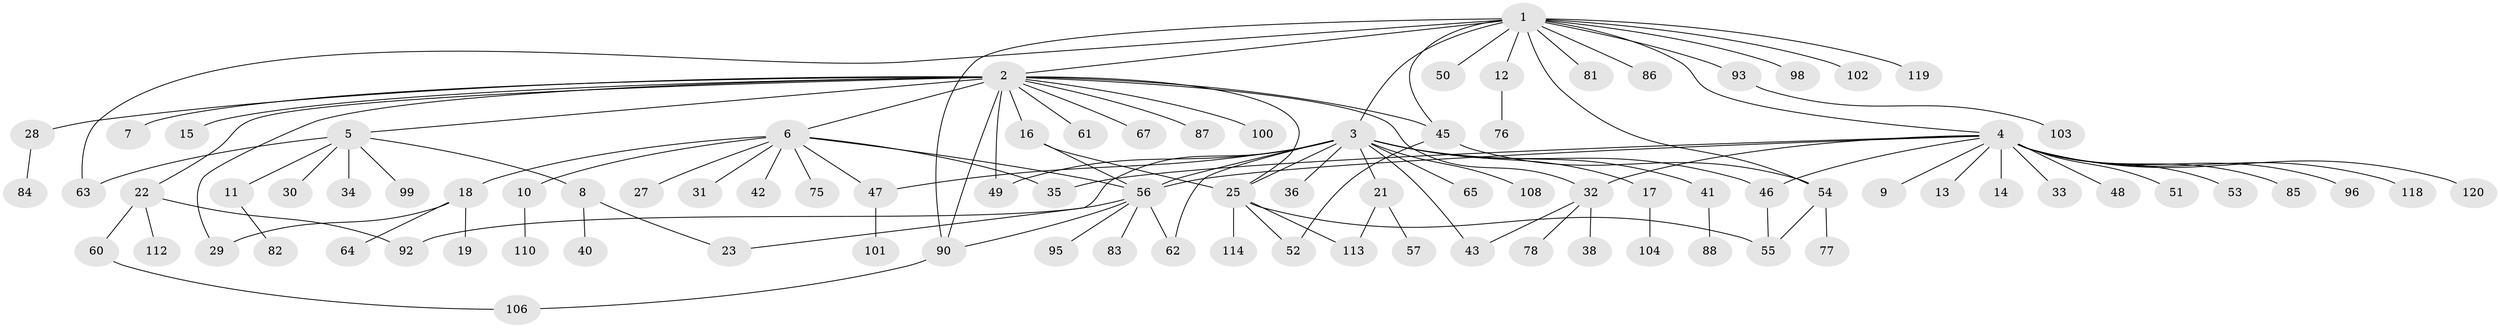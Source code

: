 // original degree distribution, {17: 0.008333333333333333, 19: 0.008333333333333333, 13: 0.008333333333333333, 15: 0.008333333333333333, 8: 0.008333333333333333, 11: 0.008333333333333333, 1: 0.575, 3: 0.08333333333333333, 2: 0.18333333333333332, 4: 0.06666666666666667, 5: 0.025, 7: 0.008333333333333333, 10: 0.008333333333333333}
// Generated by graph-tools (version 1.1) at 2025/41/03/06/25 10:41:49]
// undirected, 91 vertices, 115 edges
graph export_dot {
graph [start="1"]
  node [color=gray90,style=filled];
  1 [super="+44"];
  2 [super="+26"];
  3 [super="+24"];
  4 [super="+37"];
  5 [super="+20"];
  6 [super="+58"];
  7;
  8;
  9;
  10;
  11 [super="+71"];
  12 [super="+68"];
  13;
  14;
  15;
  16;
  17;
  18 [super="+69"];
  19;
  21 [super="+59"];
  22 [super="+94"];
  23;
  25 [super="+80"];
  27;
  28;
  29;
  30 [super="+89"];
  31 [super="+109"];
  32 [super="+111"];
  33;
  34;
  35 [super="+39"];
  36;
  38;
  40;
  41 [super="+73"];
  42;
  43;
  45 [super="+116"];
  46 [super="+79"];
  47 [super="+91"];
  48;
  49;
  50;
  51;
  52 [super="+97"];
  53 [super="+105"];
  54 [super="+66"];
  55 [super="+70"];
  56 [super="+72"];
  57;
  60 [super="+74"];
  61;
  62;
  63;
  64;
  65;
  67;
  75;
  76;
  77;
  78;
  81;
  82;
  83;
  84;
  85;
  86 [super="+117"];
  87;
  88;
  90 [super="+115"];
  92 [super="+107"];
  93;
  95;
  96;
  98;
  99;
  100;
  101;
  102;
  103;
  104;
  106;
  108;
  110;
  112;
  113;
  114;
  118;
  119;
  120;
  1 -- 2;
  1 -- 3 [weight=2];
  1 -- 4;
  1 -- 12;
  1 -- 50;
  1 -- 54;
  1 -- 63;
  1 -- 81;
  1 -- 86;
  1 -- 90;
  1 -- 93;
  1 -- 98;
  1 -- 102;
  1 -- 119;
  1 -- 45;
  2 -- 5;
  2 -- 6;
  2 -- 7;
  2 -- 15;
  2 -- 16;
  2 -- 22;
  2 -- 25;
  2 -- 28;
  2 -- 29;
  2 -- 45;
  2 -- 49;
  2 -- 61;
  2 -- 67;
  2 -- 87;
  2 -- 90;
  2 -- 100;
  2 -- 32;
  3 -- 17;
  3 -- 21;
  3 -- 23;
  3 -- 36;
  3 -- 41;
  3 -- 47;
  3 -- 49;
  3 -- 56;
  3 -- 65;
  3 -- 108;
  3 -- 25;
  3 -- 46;
  3 -- 43;
  3 -- 62;
  4 -- 9;
  4 -- 13;
  4 -- 14;
  4 -- 32;
  4 -- 33;
  4 -- 35;
  4 -- 46;
  4 -- 48;
  4 -- 51;
  4 -- 53;
  4 -- 56;
  4 -- 96;
  4 -- 120;
  4 -- 85;
  4 -- 118;
  5 -- 8;
  5 -- 11;
  5 -- 30;
  5 -- 34;
  5 -- 63;
  5 -- 99;
  6 -- 10;
  6 -- 18;
  6 -- 27;
  6 -- 31;
  6 -- 35;
  6 -- 42;
  6 -- 47;
  6 -- 56;
  6 -- 75;
  8 -- 23;
  8 -- 40;
  10 -- 110;
  11 -- 82;
  12 -- 76;
  16 -- 25;
  16 -- 56;
  17 -- 104;
  18 -- 19;
  18 -- 64;
  18 -- 29;
  21 -- 57;
  21 -- 113;
  22 -- 60;
  22 -- 92;
  22 -- 112;
  25 -- 52;
  25 -- 55;
  25 -- 113;
  25 -- 114;
  28 -- 84;
  32 -- 38;
  32 -- 43;
  32 -- 78;
  41 -- 88;
  45 -- 52;
  45 -- 54;
  46 -- 55;
  47 -- 101;
  54 -- 55;
  54 -- 77;
  56 -- 62;
  56 -- 83;
  56 -- 90;
  56 -- 92;
  56 -- 95;
  60 -- 106;
  90 -- 106;
  93 -- 103;
}
